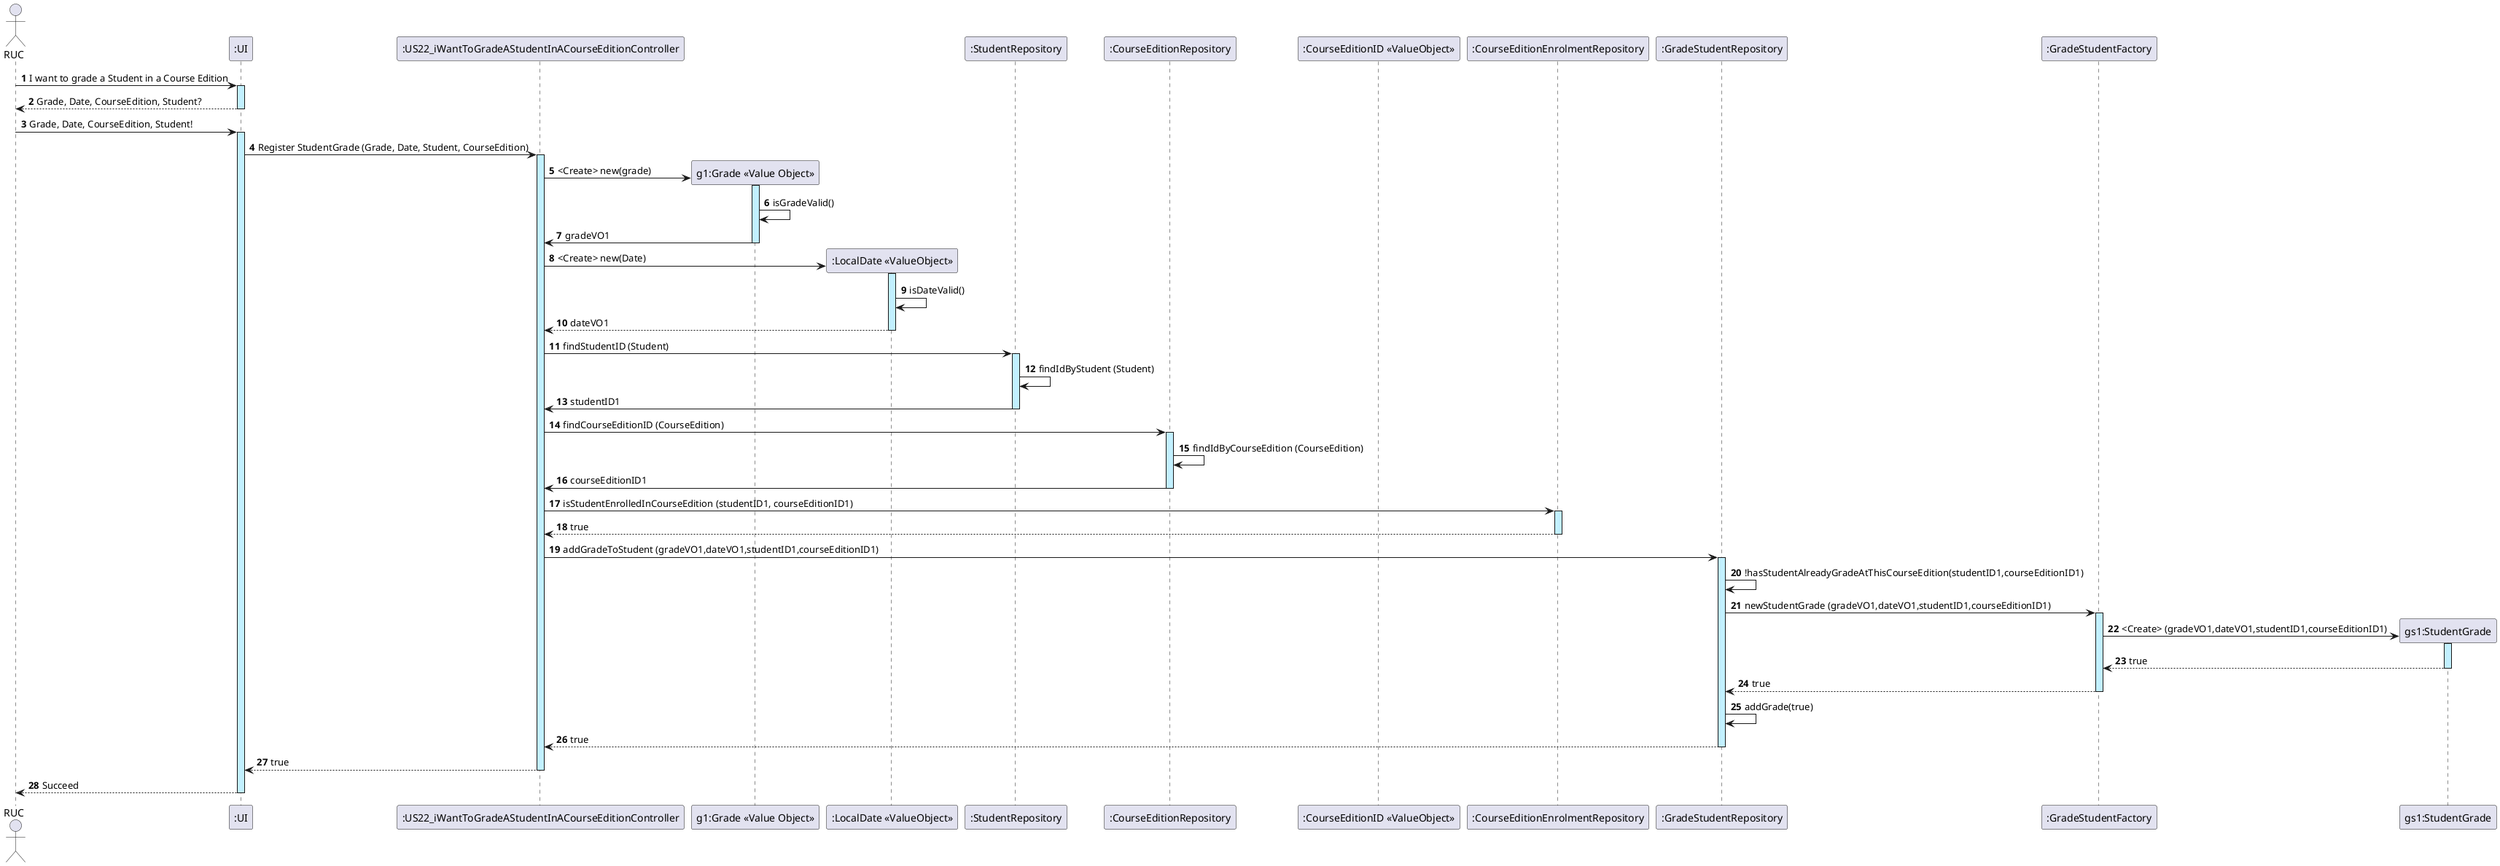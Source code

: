 @startuml
actor RUC
participant ":UI" as UI
participant ":US22_iWantToGradeAStudentInACourseEditionController" as ctr
participant "g1:Grade «Value Object»" as G
participant ":LocalDate «ValueObject»" as D
participant ":StudentRepository" as SR
participant ":CourseEditionRepository" as CER
participant ":CourseEditionID «ValueObject»" as CE
participant ":CourseEditionEnrolmentRepository" as CEER
participant ":GradeStudentRepository" as GR
participant ":GradeStudentFactory" as GSF


participant "gs1:StudentGrade" as GS

autonumber

RUC -> UI ++ #application: I want to grade a Student in a Course Edition
UI --> RUC --: Grade, Date, CourseEdition, Student?
RUC -> UI ++ #application: Grade, Date, CourseEdition, Student!
UI -> ctr ++ #application : Register StudentGrade (Grade, Date, Student, CourseEdition)
create G
ctr -> G ++ #application : <Create> new(grade)
G -> G : isGradeValid()
G -> ctr :  gradeVO1
deactivate G
create D
ctr -> D ++ #application : <Create> new(Date)
D -> D : isDateValid()
D --> ctr : dateVO1
deactivate D
ctr -> SR ++ #application : findStudentID (Student)
SR -> SR : findIdByStudent (Student)
SR -> ctr :  studentID1
deactivate SR
ctr -> CER ++ #application : findCourseEditionID (CourseEdition)
CER -> CER : findIdByCourseEdition (CourseEdition)
CER -> ctr :  courseEditionID1
deactivate CER

ctr -> CEER ++ #application : isStudentEnrolledInCourseEdition (studentID1, courseEditionID1)
CEER --> ctr -- : true


ctr -> GR ++ #application : addGradeToStudent (gradeVO1,dateVO1,studentID1,courseEditionID1)
GR -> GR : !hasStudentAlreadyGradeAtThisCourseEdition(studentID1,courseEditionID1)
GR -> GSF ++ #application : newStudentGrade (gradeVO1,dateVO1,studentID1,courseEditionID1)

create GS
GSF -> GS ++ #application : <Create> (gradeVO1,dateVO1,studentID1,courseEditionID1)
GS --> GSF -- : true
GSF --> GR -- : true


GR -> GR : addGrade(true)
GR --> ctr --: true
ctr --> UI --: true
UI --> RUC --: Succeed

@enduml